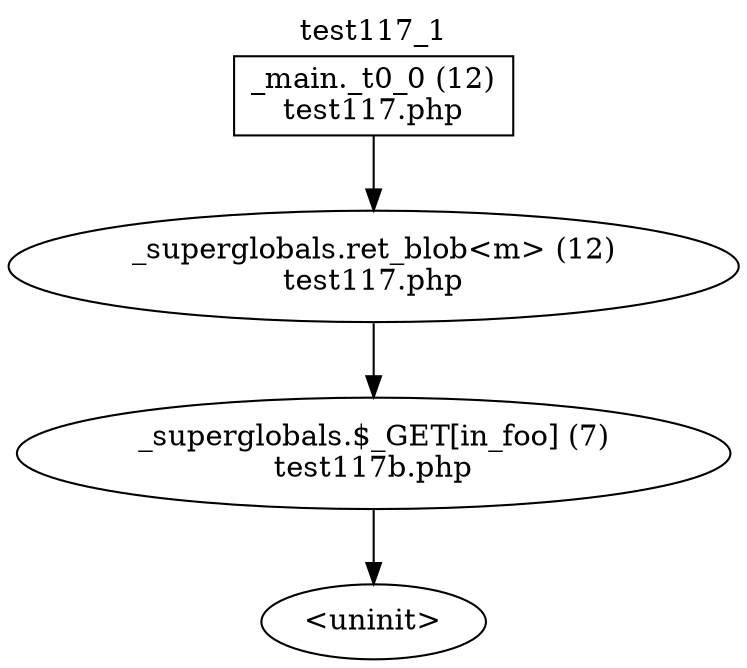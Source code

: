 digraph cfg {
  label="test117_1";
  labelloc=t;
  n1 [shape=box, label="_main._t0_0 (12)\ntest117.php"];
  n2 [shape=ellipse, label="_superglobals.ret_blob<m> (12)\ntest117.php"];
  n3 [shape=ellipse, label="_superglobals.$_GET[in_foo] (7)\ntest117b.php"];
  n4 [shape=ellipse, label="<uninit>"];
  n1 -> n2;
  n2 -> n3;
  n3 -> n4;
}
